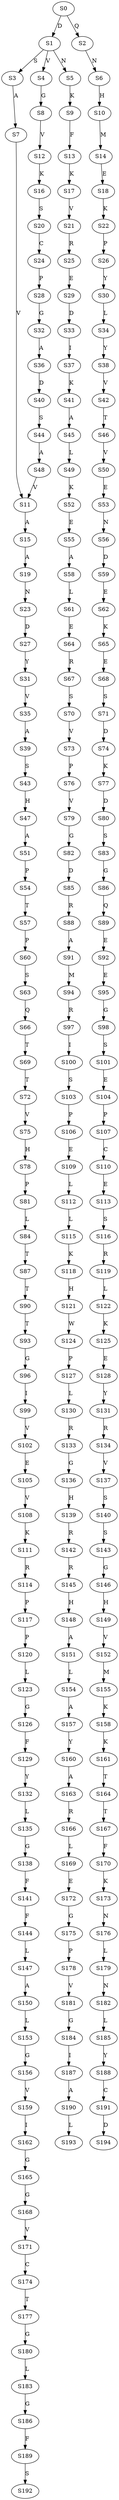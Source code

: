 strict digraph  {
	S0 -> S1 [ label = D ];
	S0 -> S2 [ label = Q ];
	S1 -> S3 [ label = S ];
	S1 -> S4 [ label = V ];
	S1 -> S5 [ label = N ];
	S2 -> S6 [ label = N ];
	S3 -> S7 [ label = A ];
	S4 -> S8 [ label = G ];
	S5 -> S9 [ label = K ];
	S6 -> S10 [ label = H ];
	S7 -> S11 [ label = V ];
	S8 -> S12 [ label = V ];
	S9 -> S13 [ label = F ];
	S10 -> S14 [ label = M ];
	S11 -> S15 [ label = A ];
	S12 -> S16 [ label = K ];
	S13 -> S17 [ label = K ];
	S14 -> S18 [ label = E ];
	S15 -> S19 [ label = A ];
	S16 -> S20 [ label = S ];
	S17 -> S21 [ label = V ];
	S18 -> S22 [ label = K ];
	S19 -> S23 [ label = N ];
	S20 -> S24 [ label = C ];
	S21 -> S25 [ label = R ];
	S22 -> S26 [ label = P ];
	S23 -> S27 [ label = D ];
	S24 -> S28 [ label = P ];
	S25 -> S29 [ label = E ];
	S26 -> S30 [ label = Y ];
	S27 -> S31 [ label = Y ];
	S28 -> S32 [ label = G ];
	S29 -> S33 [ label = D ];
	S30 -> S34 [ label = L ];
	S31 -> S35 [ label = V ];
	S32 -> S36 [ label = A ];
	S33 -> S37 [ label = I ];
	S34 -> S38 [ label = Y ];
	S35 -> S39 [ label = A ];
	S36 -> S40 [ label = D ];
	S37 -> S41 [ label = K ];
	S38 -> S42 [ label = V ];
	S39 -> S43 [ label = S ];
	S40 -> S44 [ label = S ];
	S41 -> S45 [ label = A ];
	S42 -> S46 [ label = T ];
	S43 -> S47 [ label = H ];
	S44 -> S48 [ label = A ];
	S45 -> S49 [ label = L ];
	S46 -> S50 [ label = V ];
	S47 -> S51 [ label = A ];
	S48 -> S11 [ label = V ];
	S49 -> S52 [ label = K ];
	S50 -> S53 [ label = E ];
	S51 -> S54 [ label = P ];
	S52 -> S55 [ label = E ];
	S53 -> S56 [ label = N ];
	S54 -> S57 [ label = T ];
	S55 -> S58 [ label = A ];
	S56 -> S59 [ label = D ];
	S57 -> S60 [ label = P ];
	S58 -> S61 [ label = L ];
	S59 -> S62 [ label = E ];
	S60 -> S63 [ label = S ];
	S61 -> S64 [ label = E ];
	S62 -> S65 [ label = K ];
	S63 -> S66 [ label = Q ];
	S64 -> S67 [ label = R ];
	S65 -> S68 [ label = E ];
	S66 -> S69 [ label = T ];
	S67 -> S70 [ label = S ];
	S68 -> S71 [ label = S ];
	S69 -> S72 [ label = T ];
	S70 -> S73 [ label = V ];
	S71 -> S74 [ label = D ];
	S72 -> S75 [ label = V ];
	S73 -> S76 [ label = P ];
	S74 -> S77 [ label = K ];
	S75 -> S78 [ label = H ];
	S76 -> S79 [ label = V ];
	S77 -> S80 [ label = D ];
	S78 -> S81 [ label = P ];
	S79 -> S82 [ label = G ];
	S80 -> S83 [ label = S ];
	S81 -> S84 [ label = L ];
	S82 -> S85 [ label = D ];
	S83 -> S86 [ label = G ];
	S84 -> S87 [ label = T ];
	S85 -> S88 [ label = R ];
	S86 -> S89 [ label = Q ];
	S87 -> S90 [ label = T ];
	S88 -> S91 [ label = A ];
	S89 -> S92 [ label = E ];
	S90 -> S93 [ label = T ];
	S91 -> S94 [ label = M ];
	S92 -> S95 [ label = E ];
	S93 -> S96 [ label = G ];
	S94 -> S97 [ label = R ];
	S95 -> S98 [ label = G ];
	S96 -> S99 [ label = I ];
	S97 -> S100 [ label = I ];
	S98 -> S101 [ label = S ];
	S99 -> S102 [ label = V ];
	S100 -> S103 [ label = S ];
	S101 -> S104 [ label = E ];
	S102 -> S105 [ label = E ];
	S103 -> S106 [ label = P ];
	S104 -> S107 [ label = P ];
	S105 -> S108 [ label = V ];
	S106 -> S109 [ label = E ];
	S107 -> S110 [ label = C ];
	S108 -> S111 [ label = K ];
	S109 -> S112 [ label = L ];
	S110 -> S113 [ label = E ];
	S111 -> S114 [ label = R ];
	S112 -> S115 [ label = L ];
	S113 -> S116 [ label = S ];
	S114 -> S117 [ label = P ];
	S115 -> S118 [ label = K ];
	S116 -> S119 [ label = R ];
	S117 -> S120 [ label = P ];
	S118 -> S121 [ label = H ];
	S119 -> S122 [ label = L ];
	S120 -> S123 [ label = L ];
	S121 -> S124 [ label = W ];
	S122 -> S125 [ label = K ];
	S123 -> S126 [ label = G ];
	S124 -> S127 [ label = P ];
	S125 -> S128 [ label = E ];
	S126 -> S129 [ label = F ];
	S127 -> S130 [ label = L ];
	S128 -> S131 [ label = Y ];
	S129 -> S132 [ label = Y ];
	S130 -> S133 [ label = R ];
	S131 -> S134 [ label = R ];
	S132 -> S135 [ label = L ];
	S133 -> S136 [ label = G ];
	S134 -> S137 [ label = V ];
	S135 -> S138 [ label = G ];
	S136 -> S139 [ label = H ];
	S137 -> S140 [ label = S ];
	S138 -> S141 [ label = F ];
	S139 -> S142 [ label = R ];
	S140 -> S143 [ label = S ];
	S141 -> S144 [ label = F ];
	S142 -> S145 [ label = R ];
	S143 -> S146 [ label = G ];
	S144 -> S147 [ label = L ];
	S145 -> S148 [ label = H ];
	S146 -> S149 [ label = H ];
	S147 -> S150 [ label = A ];
	S148 -> S151 [ label = A ];
	S149 -> S152 [ label = V ];
	S150 -> S153 [ label = L ];
	S151 -> S154 [ label = L ];
	S152 -> S155 [ label = M ];
	S153 -> S156 [ label = G ];
	S154 -> S157 [ label = A ];
	S155 -> S158 [ label = K ];
	S156 -> S159 [ label = V ];
	S157 -> S160 [ label = Y ];
	S158 -> S161 [ label = K ];
	S159 -> S162 [ label = I ];
	S160 -> S163 [ label = A ];
	S161 -> S164 [ label = T ];
	S162 -> S165 [ label = G ];
	S163 -> S166 [ label = R ];
	S164 -> S167 [ label = T ];
	S165 -> S168 [ label = G ];
	S166 -> S169 [ label = L ];
	S167 -> S170 [ label = F ];
	S168 -> S171 [ label = V ];
	S169 -> S172 [ label = E ];
	S170 -> S173 [ label = K ];
	S171 -> S174 [ label = C ];
	S172 -> S175 [ label = G ];
	S173 -> S176 [ label = N ];
	S174 -> S177 [ label = T ];
	S175 -> S178 [ label = P ];
	S176 -> S179 [ label = L ];
	S177 -> S180 [ label = G ];
	S178 -> S181 [ label = V ];
	S179 -> S182 [ label = N ];
	S180 -> S183 [ label = L ];
	S181 -> S184 [ label = G ];
	S182 -> S185 [ label = L ];
	S183 -> S186 [ label = G ];
	S184 -> S187 [ label = I ];
	S185 -> S188 [ label = Y ];
	S186 -> S189 [ label = F ];
	S187 -> S190 [ label = A ];
	S188 -> S191 [ label = C ];
	S189 -> S192 [ label = S ];
	S190 -> S193 [ label = L ];
	S191 -> S194 [ label = D ];
}
